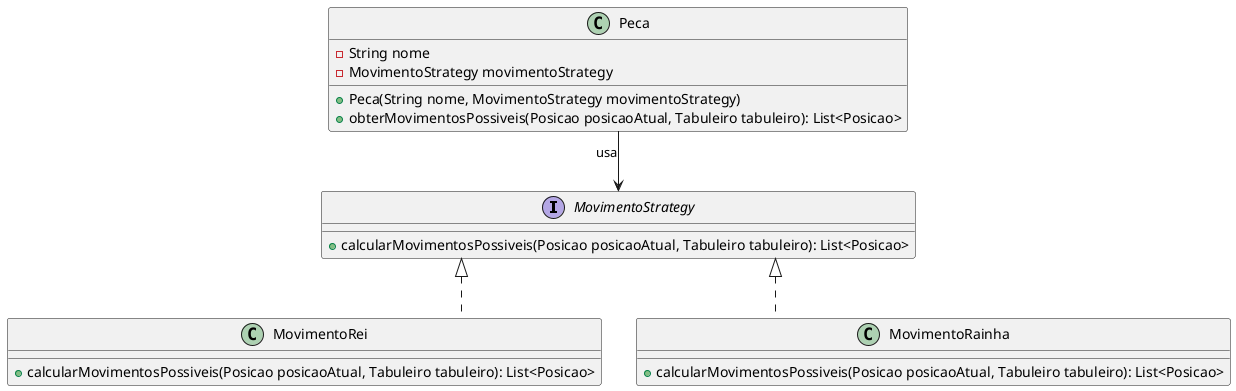 @startuml
skinparam linetype ortho

interface MovimentoStrategy {
    + calcularMovimentosPossiveis(Posicao posicaoAtual, Tabuleiro tabuleiro): List<Posicao>
}

class MovimentoRei {
    + calcularMovimentosPossiveis(Posicao posicaoAtual, Tabuleiro tabuleiro): List<Posicao>
}

class MovimentoRainha {
    + calcularMovimentosPossiveis(Posicao posicaoAtual, Tabuleiro tabuleiro): List<Posicao>
}

class Peca {
    - String nome
    - MovimentoStrategy movimentoStrategy
    + Peca(String nome, MovimentoStrategy movimentoStrategy)
    + obterMovimentosPossiveis(Posicao posicaoAtual, Tabuleiro tabuleiro): List<Posicao>
}

MovimentoStrategy <|.. MovimentoRei
MovimentoStrategy <|.. MovimentoRainha
Peca --> MovimentoStrategy : usa
@enduml